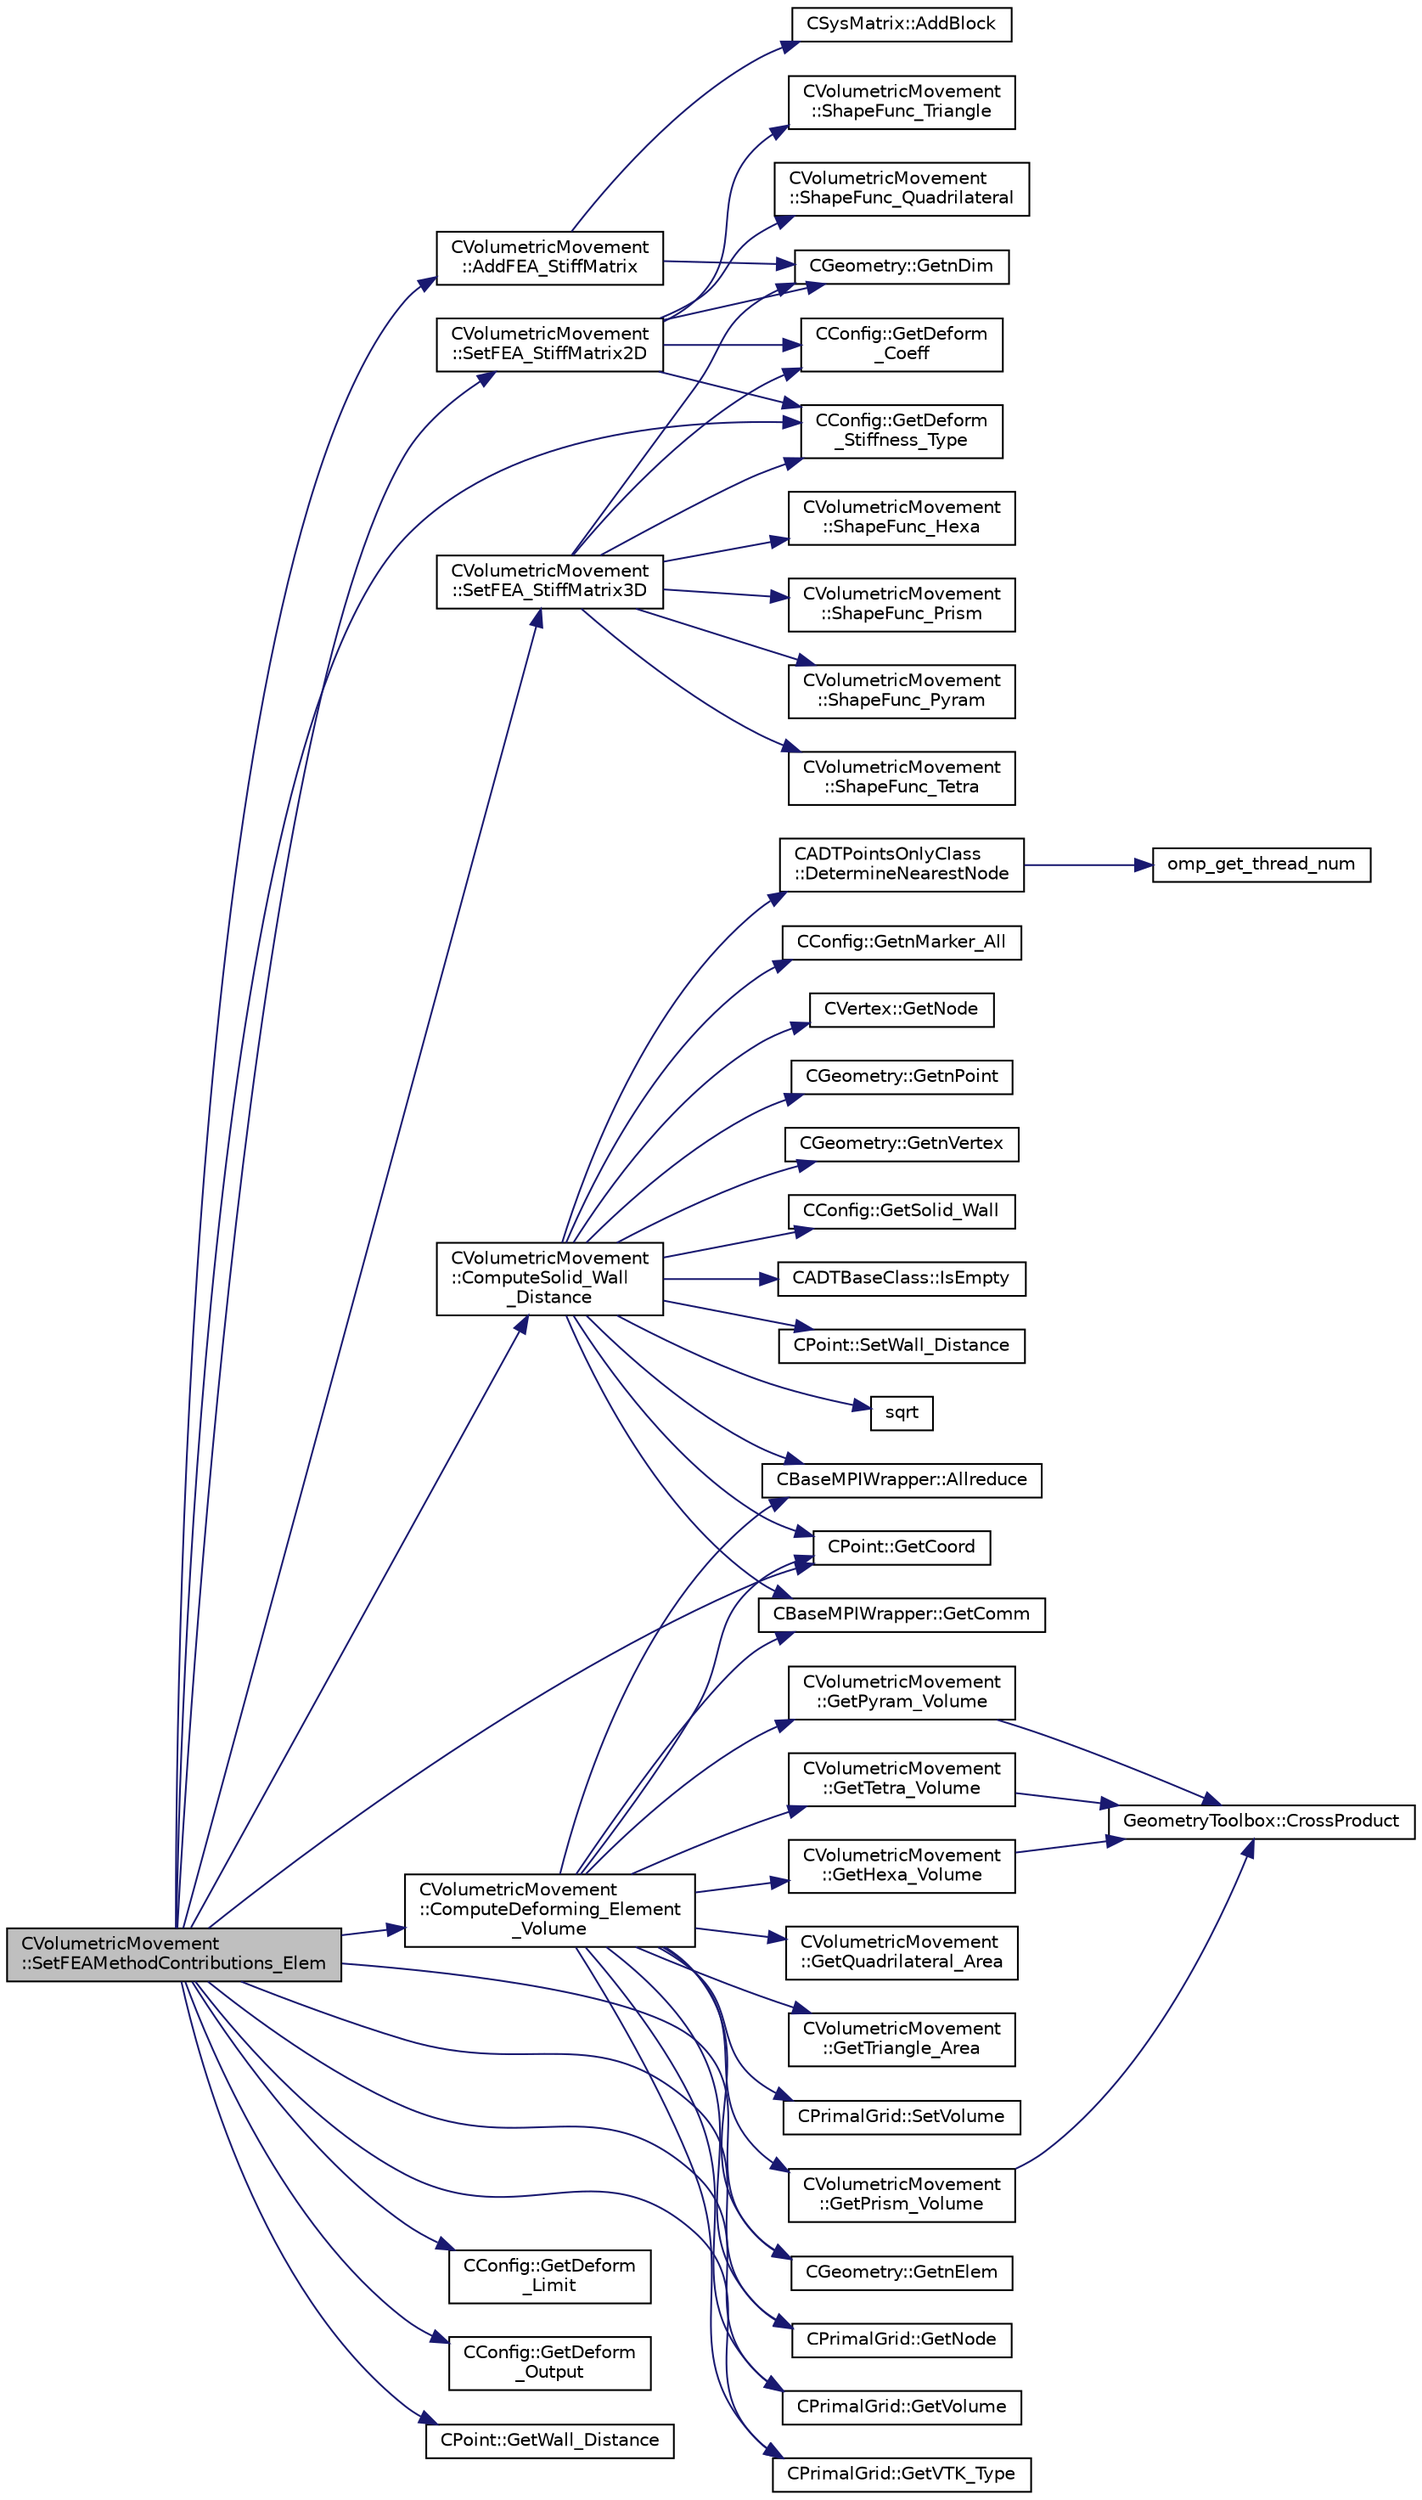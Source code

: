 digraph "CVolumetricMovement::SetFEAMethodContributions_Elem"
{
 // LATEX_PDF_SIZE
  edge [fontname="Helvetica",fontsize="10",labelfontname="Helvetica",labelfontsize="10"];
  node [fontname="Helvetica",fontsize="10",shape=record];
  rankdir="LR";
  Node1 [label="CVolumetricMovement\l::SetFEAMethodContributions_Elem",height=0.2,width=0.4,color="black", fillcolor="grey75", style="filled", fontcolor="black",tooltip="Compute the stiffness matrix for grid deformation using spring analogy."];
  Node1 -> Node2 [color="midnightblue",fontsize="10",style="solid",fontname="Helvetica"];
  Node2 [label="CVolumetricMovement\l::AddFEA_StiffMatrix",height=0.2,width=0.4,color="black", fillcolor="white", style="filled",URL="$classCVolumetricMovement.html#ac6ce7aa6302e773340d0c0d5bc871356",tooltip="Add the stiffness matrix for a 2-D triangular element to the global stiffness matrix for the entire m..."];
  Node2 -> Node3 [color="midnightblue",fontsize="10",style="solid",fontname="Helvetica"];
  Node3 [label="CSysMatrix::AddBlock",height=0.2,width=0.4,color="black", fillcolor="white", style="filled",URL="$classCSysMatrix.html#a03a189a2120be05e21fbd9b120549427",tooltip="Add a scaled block (in flat format) to the sparse matrix (see SetBlock)."];
  Node2 -> Node4 [color="midnightblue",fontsize="10",style="solid",fontname="Helvetica"];
  Node4 [label="CGeometry::GetnDim",height=0.2,width=0.4,color="black", fillcolor="white", style="filled",URL="$classCGeometry.html#ace7f7fe876f629f5bd5f92d4805a1a4b",tooltip="Get number of coordinates."];
  Node1 -> Node5 [color="midnightblue",fontsize="10",style="solid",fontname="Helvetica"];
  Node5 [label="CVolumetricMovement\l::ComputeDeforming_Element\l_Volume",height=0.2,width=0.4,color="black", fillcolor="white", style="filled",URL="$classCVolumetricMovement.html#a7acdc25230eeae12974e8b4ffa054497",tooltip="Check for negative volumes (all elements) after performing grid deformation."];
  Node5 -> Node6 [color="midnightblue",fontsize="10",style="solid",fontname="Helvetica"];
  Node6 [label="CBaseMPIWrapper::Allreduce",height=0.2,width=0.4,color="black", fillcolor="white", style="filled",URL="$classCBaseMPIWrapper.html#a381d4b3738c09d92ee1ae9f89715b541",tooltip=" "];
  Node5 -> Node7 [color="midnightblue",fontsize="10",style="solid",fontname="Helvetica"];
  Node7 [label="CBaseMPIWrapper::GetComm",height=0.2,width=0.4,color="black", fillcolor="white", style="filled",URL="$classCBaseMPIWrapper.html#a8154391fc3522954802889d81d4ef5da",tooltip=" "];
  Node5 -> Node8 [color="midnightblue",fontsize="10",style="solid",fontname="Helvetica"];
  Node8 [label="CPoint::GetCoord",height=0.2,width=0.4,color="black", fillcolor="white", style="filled",URL="$classCPoint.html#ab16c29dd03911529cd73bf467c313179",tooltip="Get the coordinates dor the control volume."];
  Node5 -> Node9 [color="midnightblue",fontsize="10",style="solid",fontname="Helvetica"];
  Node9 [label="CVolumetricMovement\l::GetHexa_Volume",height=0.2,width=0.4,color="black", fillcolor="white", style="filled",URL="$classCVolumetricMovement.html#a9f64dfd8852769dde44251d1891f79f7",tooltip="Compute the shape functions for hexahedron."];
  Node9 -> Node10 [color="midnightblue",fontsize="10",style="solid",fontname="Helvetica"];
  Node10 [label="GeometryToolbox::CrossProduct",height=0.2,width=0.4,color="black", fillcolor="white", style="filled",URL="$group__GeometryToolbox.html#ga26f2f767e60f046c51299f6236f84ffe",tooltip="c = a x b"];
  Node5 -> Node11 [color="midnightblue",fontsize="10",style="solid",fontname="Helvetica"];
  Node11 [label="CGeometry::GetnElem",height=0.2,width=0.4,color="black", fillcolor="white", style="filled",URL="$classCGeometry.html#a3cac58e3b4dd3f8350bd308acb7e3bc1",tooltip="Get number of elements."];
  Node5 -> Node12 [color="midnightblue",fontsize="10",style="solid",fontname="Helvetica"];
  Node12 [label="CPrimalGrid::GetNode",height=0.2,width=0.4,color="black", fillcolor="white", style="filled",URL="$classCPrimalGrid.html#a6353b89f5a8a3948cd475da6152bf077",tooltip="Get the nodes shared by the primal grid element."];
  Node5 -> Node13 [color="midnightblue",fontsize="10",style="solid",fontname="Helvetica"];
  Node13 [label="CVolumetricMovement\l::GetPrism_Volume",height=0.2,width=0.4,color="black", fillcolor="white", style="filled",URL="$classCVolumetricMovement.html#a9562d2a0f25665a91ca15aa977a30676",tooltip="Compute the shape functions for hexahedron."];
  Node13 -> Node10 [color="midnightblue",fontsize="10",style="solid",fontname="Helvetica"];
  Node5 -> Node14 [color="midnightblue",fontsize="10",style="solid",fontname="Helvetica"];
  Node14 [label="CVolumetricMovement\l::GetPyram_Volume",height=0.2,width=0.4,color="black", fillcolor="white", style="filled",URL="$classCVolumetricMovement.html#a9ec6a2fa1a0720585e3ccacf7b5f7df3",tooltip="Compute the shape functions for hexahedron."];
  Node14 -> Node10 [color="midnightblue",fontsize="10",style="solid",fontname="Helvetica"];
  Node5 -> Node15 [color="midnightblue",fontsize="10",style="solid",fontname="Helvetica"];
  Node15 [label="CVolumetricMovement\l::GetQuadrilateral_Area",height=0.2,width=0.4,color="black", fillcolor="white", style="filled",URL="$classCVolumetricMovement.html#a28a79d0b6e2568d100dd5b8074730c02",tooltip="Compute the shape functions for hexahedron."];
  Node5 -> Node16 [color="midnightblue",fontsize="10",style="solid",fontname="Helvetica"];
  Node16 [label="CVolumetricMovement\l::GetTetra_Volume",height=0.2,width=0.4,color="black", fillcolor="white", style="filled",URL="$classCVolumetricMovement.html#ac211b313f49bcb59f82a6ae9b2c158b1",tooltip="Compute the shape functions for hexahedron."];
  Node16 -> Node10 [color="midnightblue",fontsize="10",style="solid",fontname="Helvetica"];
  Node5 -> Node17 [color="midnightblue",fontsize="10",style="solid",fontname="Helvetica"];
  Node17 [label="CVolumetricMovement\l::GetTriangle_Area",height=0.2,width=0.4,color="black", fillcolor="white", style="filled",URL="$classCVolumetricMovement.html#ad530e178938f5ed5d029470d138fc8be",tooltip="Compute the shape functions for hexahedron."];
  Node5 -> Node18 [color="midnightblue",fontsize="10",style="solid",fontname="Helvetica"];
  Node18 [label="CPrimalGrid::GetVolume",height=0.2,width=0.4,color="black", fillcolor="white", style="filled",URL="$classCPrimalGrid.html#a21122a187207f6cbd552d98c60e848c4",tooltip="Get the center of gravity of an element (including edges)."];
  Node5 -> Node19 [color="midnightblue",fontsize="10",style="solid",fontname="Helvetica"];
  Node19 [label="CPrimalGrid::GetVTK_Type",height=0.2,width=0.4,color="black", fillcolor="white", style="filled",URL="$classCPrimalGrid.html#ad506ad8f97dd70d71c1ee6f407df4cf5",tooltip="Get VTK type."];
  Node5 -> Node20 [color="midnightblue",fontsize="10",style="solid",fontname="Helvetica"];
  Node20 [label="CPrimalGrid::SetVolume",height=0.2,width=0.4,color="black", fillcolor="white", style="filled",URL="$classCPrimalGrid.html#a14dbb458d64bbc96aa69507d849054fe",tooltip="Set the center of gravity of an element (including edges)."];
  Node1 -> Node21 [color="midnightblue",fontsize="10",style="solid",fontname="Helvetica"];
  Node21 [label="CVolumetricMovement\l::ComputeSolid_Wall\l_Distance",height=0.2,width=0.4,color="black", fillcolor="white", style="filled",URL="$classCVolumetricMovement.html#aff376299cdec4e1f8c0765b64cf04763",tooltip="Compute the minimum distance to the nearest solid surface."];
  Node21 -> Node6 [color="midnightblue",fontsize="10",style="solid",fontname="Helvetica"];
  Node21 -> Node22 [color="midnightblue",fontsize="10",style="solid",fontname="Helvetica"];
  Node22 [label="CADTPointsOnlyClass\l::DetermineNearestNode",height=0.2,width=0.4,color="black", fillcolor="white", style="filled",URL="$classCADTPointsOnlyClass.html#a6c59523d6f08fcdfcd1b36d9909dace6",tooltip="Function, which determines the nearest node in the ADT for the given coordinate."];
  Node22 -> Node23 [color="midnightblue",fontsize="10",style="solid",fontname="Helvetica"];
  Node23 [label="omp_get_thread_num",height=0.2,width=0.4,color="black", fillcolor="white", style="filled",URL="$omp__structure_8hpp.html#aad63dd7e34961dbbd2e8774e7f6bc2d0",tooltip="Index of current thread, akin to MPI rank."];
  Node21 -> Node7 [color="midnightblue",fontsize="10",style="solid",fontname="Helvetica"];
  Node21 -> Node8 [color="midnightblue",fontsize="10",style="solid",fontname="Helvetica"];
  Node21 -> Node24 [color="midnightblue",fontsize="10",style="solid",fontname="Helvetica"];
  Node24 [label="CConfig::GetnMarker_All",height=0.2,width=0.4,color="black", fillcolor="white", style="filled",URL="$classCConfig.html#a459dee039e618d21a5d78db61c221240",tooltip="Get the total number of boundary markers of the local process including send/receive domains."];
  Node21 -> Node25 [color="midnightblue",fontsize="10",style="solid",fontname="Helvetica"];
  Node25 [label="CVertex::GetNode",height=0.2,width=0.4,color="black", fillcolor="white", style="filled",URL="$classCVertex.html#ad568da06e7191358d3a09a1bee71cdb5",tooltip="Get the node of the vertex."];
  Node21 -> Node26 [color="midnightblue",fontsize="10",style="solid",fontname="Helvetica"];
  Node26 [label="CGeometry::GetnPoint",height=0.2,width=0.4,color="black", fillcolor="white", style="filled",URL="$classCGeometry.html#a275fb07cd99ab79d7a04b4862280169d",tooltip="Get number of points."];
  Node21 -> Node27 [color="midnightblue",fontsize="10",style="solid",fontname="Helvetica"];
  Node27 [label="CGeometry::GetnVertex",height=0.2,width=0.4,color="black", fillcolor="white", style="filled",URL="$classCGeometry.html#a00b7f7e71ff42bd38f39147366dd093a",tooltip="Get number of vertices."];
  Node21 -> Node28 [color="midnightblue",fontsize="10",style="solid",fontname="Helvetica"];
  Node28 [label="CConfig::GetSolid_Wall",height=0.2,width=0.4,color="black", fillcolor="white", style="filled",URL="$classCConfig.html#a1e07d3641838843be05ed58424d39f4f",tooltip="Determines whether a marker with index iMarker is a solid boundary."];
  Node21 -> Node29 [color="midnightblue",fontsize="10",style="solid",fontname="Helvetica"];
  Node29 [label="CADTBaseClass::IsEmpty",height=0.2,width=0.4,color="black", fillcolor="white", style="filled",URL="$classCADTBaseClass.html#acf2c06bc3b8b87b85aaf62571092df07",tooltip="Function, which returns whether or not the ADT is empty."];
  Node21 -> Node30 [color="midnightblue",fontsize="10",style="solid",fontname="Helvetica"];
  Node30 [label="CPoint::SetWall_Distance",height=0.2,width=0.4,color="black", fillcolor="white", style="filled",URL="$classCPoint.html#acfd5de2b62bf970457f546ba24c03ed4",tooltip="Set the value of the distance to the nearest wall."];
  Node21 -> Node31 [color="midnightblue",fontsize="10",style="solid",fontname="Helvetica"];
  Node31 [label="sqrt",height=0.2,width=0.4,color="black", fillcolor="white", style="filled",URL="$group__SIMD.html#ga54a1925ab40fb4249ea255072520de35",tooltip=" "];
  Node1 -> Node8 [color="midnightblue",fontsize="10",style="solid",fontname="Helvetica"];
  Node1 -> Node32 [color="midnightblue",fontsize="10",style="solid",fontname="Helvetica"];
  Node32 [label="CConfig::GetDeform\l_Limit",height=0.2,width=0.4,color="black", fillcolor="white", style="filled",URL="$classCConfig.html#adb9de8e548ff3a7620b74549b4186497",tooltip="Get limit for the volumetric deformation."];
  Node1 -> Node33 [color="midnightblue",fontsize="10",style="solid",fontname="Helvetica"];
  Node33 [label="CConfig::GetDeform\l_Output",height=0.2,width=0.4,color="black", fillcolor="white", style="filled",URL="$classCConfig.html#addf46fdb73c59de82d7a559c3588582a",tooltip="Get information about writing grid deformation residuals to the console."];
  Node1 -> Node34 [color="midnightblue",fontsize="10",style="solid",fontname="Helvetica"];
  Node34 [label="CConfig::GetDeform\l_Stiffness_Type",height=0.2,width=0.4,color="black", fillcolor="white", style="filled",URL="$classCConfig.html#ab62038a9661de64bfe3cf8c19eeb773a",tooltip="Get the type of stiffness to impose for FEA mesh deformation."];
  Node1 -> Node11 [color="midnightblue",fontsize="10",style="solid",fontname="Helvetica"];
  Node1 -> Node12 [color="midnightblue",fontsize="10",style="solid",fontname="Helvetica"];
  Node1 -> Node18 [color="midnightblue",fontsize="10",style="solid",fontname="Helvetica"];
  Node1 -> Node19 [color="midnightblue",fontsize="10",style="solid",fontname="Helvetica"];
  Node1 -> Node35 [color="midnightblue",fontsize="10",style="solid",fontname="Helvetica"];
  Node35 [label="CPoint::GetWall_Distance",height=0.2,width=0.4,color="black", fillcolor="white", style="filled",URL="$classCPoint.html#ac4bc76884771541056fd8b0471c161d2",tooltip="Get the value of the distance to the nearest wall."];
  Node1 -> Node36 [color="midnightblue",fontsize="10",style="solid",fontname="Helvetica"];
  Node36 [label="CVolumetricMovement\l::SetFEA_StiffMatrix2D",height=0.2,width=0.4,color="black", fillcolor="white", style="filled",URL="$classCVolumetricMovement.html#a701f9e550b1d2e2a781f5b4aed1fb0c2",tooltip="Build the stiffness matrix for a 3-D hexahedron element. The result will be placed in StiffMatrix_Ele..."];
  Node36 -> Node37 [color="midnightblue",fontsize="10",style="solid",fontname="Helvetica"];
  Node37 [label="CConfig::GetDeform\l_Coeff",height=0.2,width=0.4,color="black", fillcolor="white", style="filled",URL="$classCConfig.html#a2a8dcf2e0b924dd239795ca0310a29fd",tooltip="Get factor to multiply smallest volume for deform tolerance."];
  Node36 -> Node34 [color="midnightblue",fontsize="10",style="solid",fontname="Helvetica"];
  Node36 -> Node4 [color="midnightblue",fontsize="10",style="solid",fontname="Helvetica"];
  Node36 -> Node38 [color="midnightblue",fontsize="10",style="solid",fontname="Helvetica"];
  Node38 [label="CVolumetricMovement\l::ShapeFunc_Quadrilateral",height=0.2,width=0.4,color="black", fillcolor="white", style="filled",URL="$classCVolumetricMovement.html#a2ab712900490044b2596647e0c1226e3",tooltip="Shape functions and derivative of the shape functions."];
  Node36 -> Node39 [color="midnightblue",fontsize="10",style="solid",fontname="Helvetica"];
  Node39 [label="CVolumetricMovement\l::ShapeFunc_Triangle",height=0.2,width=0.4,color="black", fillcolor="white", style="filled",URL="$classCVolumetricMovement.html#a7530e2a792d31a36547c4e956fa7bf28",tooltip="Shape functions and derivative of the shape functions."];
  Node1 -> Node40 [color="midnightblue",fontsize="10",style="solid",fontname="Helvetica"];
  Node40 [label="CVolumetricMovement\l::SetFEA_StiffMatrix3D",height=0.2,width=0.4,color="black", fillcolor="white", style="filled",URL="$classCVolumetricMovement.html#a9988a1d647d3c0d4fa7c37f4a6985a4f",tooltip="Build the stiffness matrix for a 3-D hexahedron element. The result will be placed in StiffMatrix_Ele..."];
  Node40 -> Node37 [color="midnightblue",fontsize="10",style="solid",fontname="Helvetica"];
  Node40 -> Node34 [color="midnightblue",fontsize="10",style="solid",fontname="Helvetica"];
  Node40 -> Node4 [color="midnightblue",fontsize="10",style="solid",fontname="Helvetica"];
  Node40 -> Node41 [color="midnightblue",fontsize="10",style="solid",fontname="Helvetica"];
  Node41 [label="CVolumetricMovement\l::ShapeFunc_Hexa",height=0.2,width=0.4,color="black", fillcolor="white", style="filled",URL="$classCVolumetricMovement.html#a124ed1d2c27cde5c2f7e773a5041deb9",tooltip="Shape functions and derivative of the shape functions."];
  Node40 -> Node42 [color="midnightblue",fontsize="10",style="solid",fontname="Helvetica"];
  Node42 [label="CVolumetricMovement\l::ShapeFunc_Prism",height=0.2,width=0.4,color="black", fillcolor="white", style="filled",URL="$classCVolumetricMovement.html#a9c956febf1bd3cb4d0954afd83f9b16d",tooltip="Shape functions and derivative of the shape functions."];
  Node40 -> Node43 [color="midnightblue",fontsize="10",style="solid",fontname="Helvetica"];
  Node43 [label="CVolumetricMovement\l::ShapeFunc_Pyram",height=0.2,width=0.4,color="black", fillcolor="white", style="filled",URL="$classCVolumetricMovement.html#ac942e1fa02b2906da94535ba22a1b7ec",tooltip="Shape functions and derivative of the shape functions."];
  Node40 -> Node44 [color="midnightblue",fontsize="10",style="solid",fontname="Helvetica"];
  Node44 [label="CVolumetricMovement\l::ShapeFunc_Tetra",height=0.2,width=0.4,color="black", fillcolor="white", style="filled",URL="$classCVolumetricMovement.html#a2a4870ca67ac78a1f78ce213ab9bc305",tooltip="Shape functions and derivative of the shape functions."];
}

